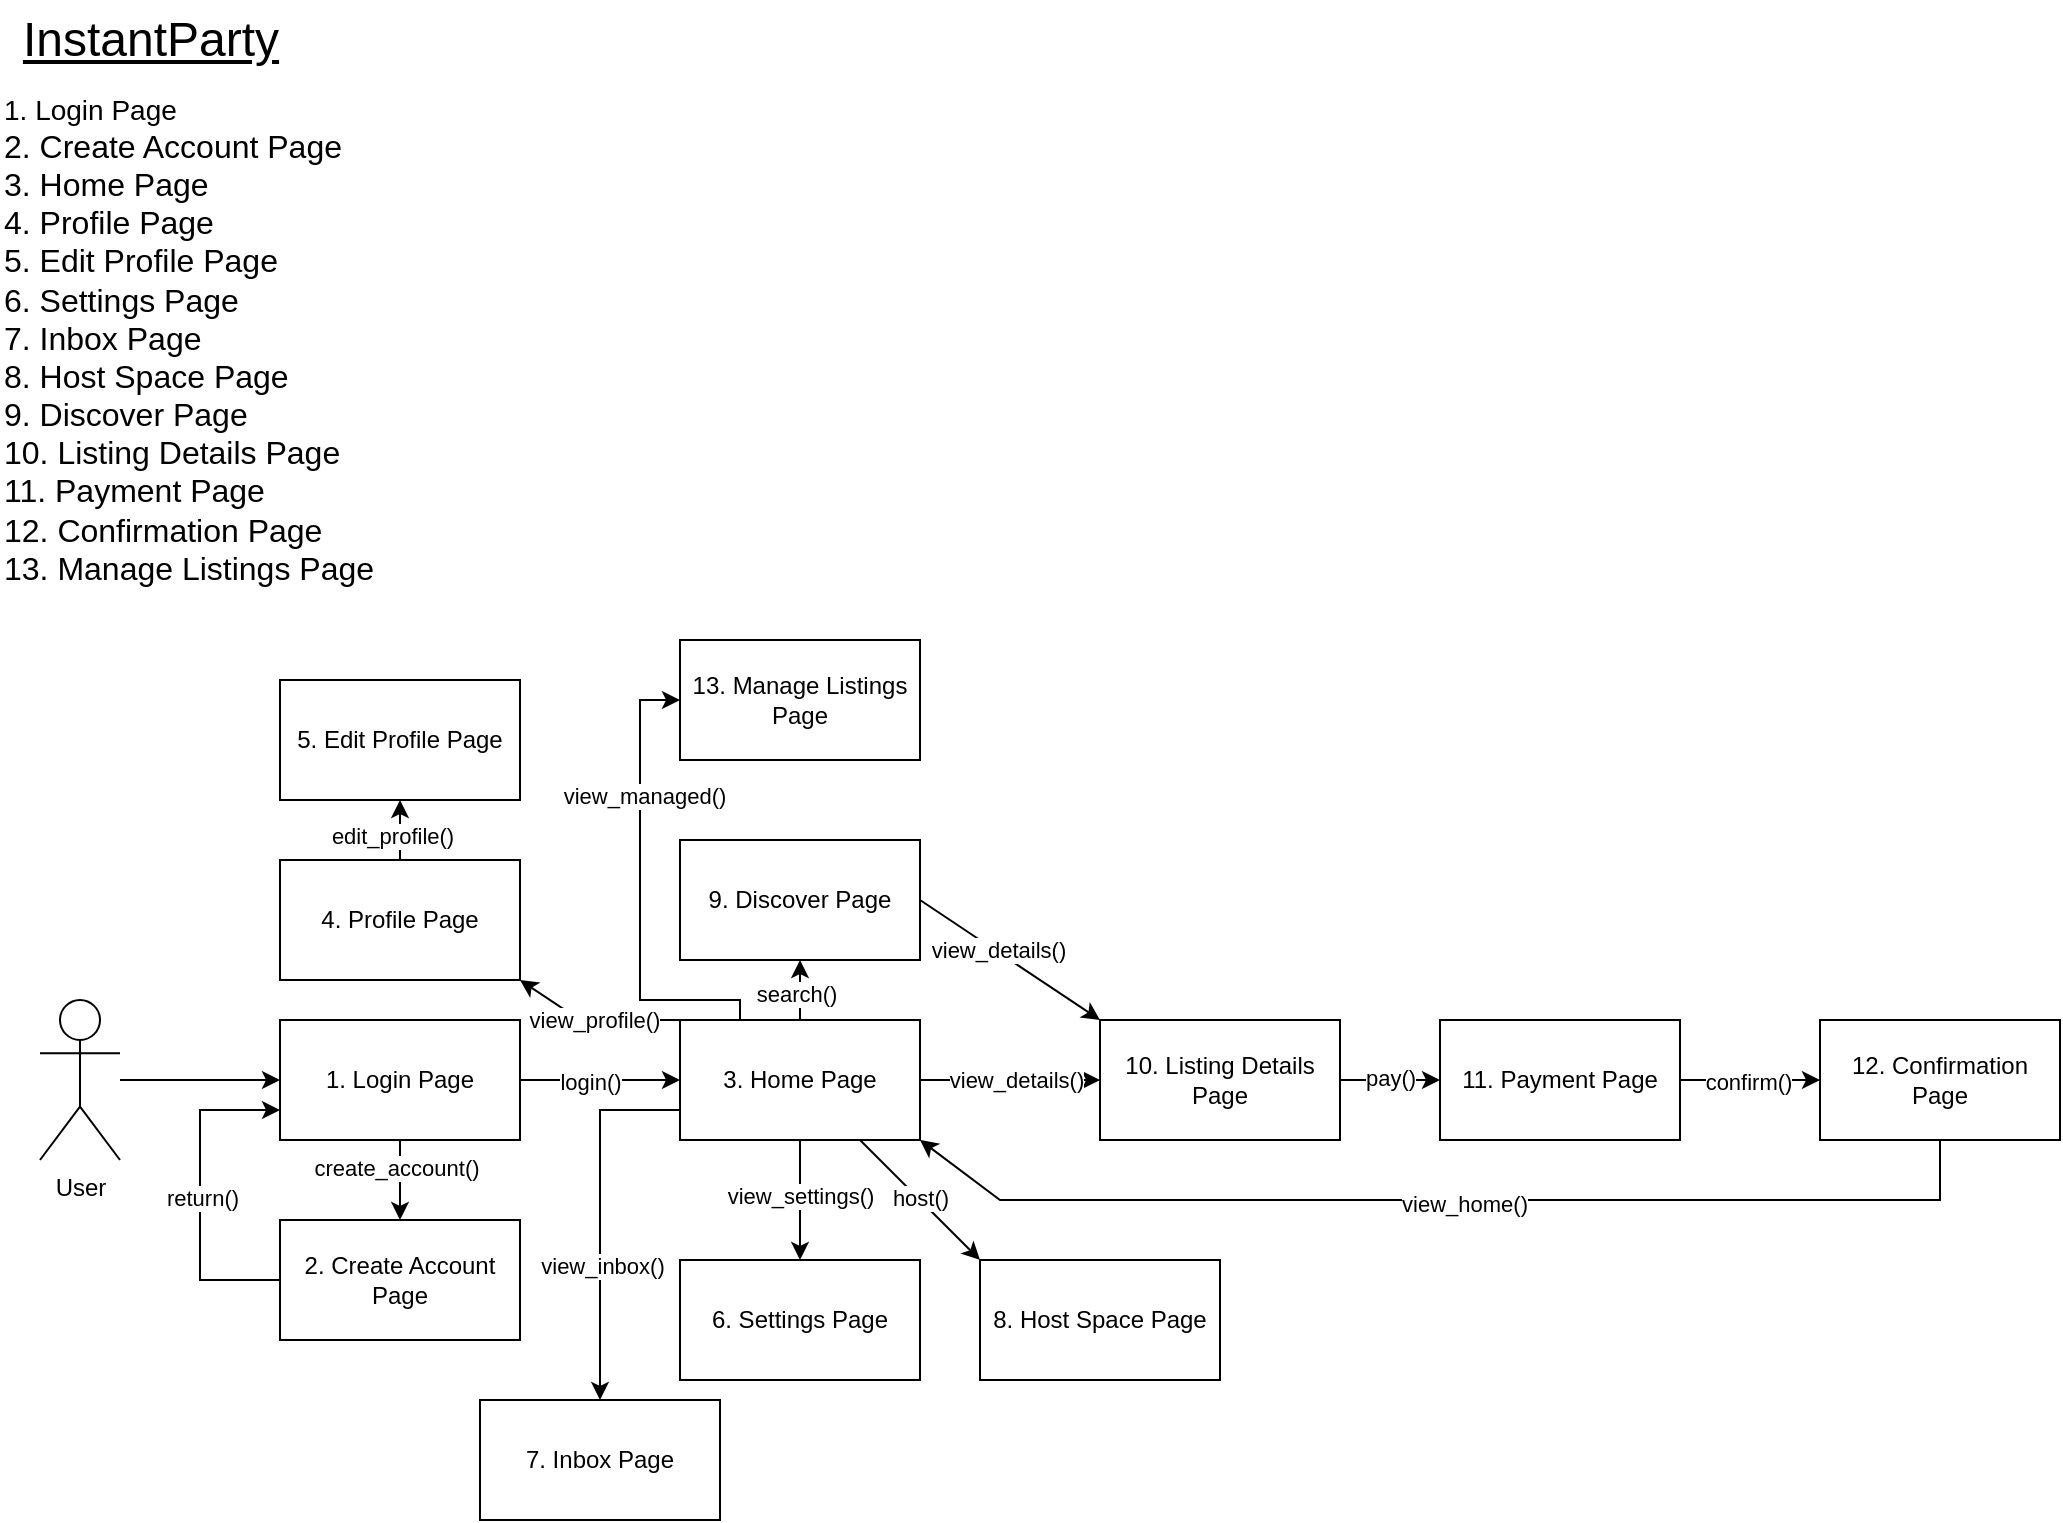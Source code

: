 <mxfile version="26.2.15">
  <diagram name="Page-1" id="a3vp5yqqWZ3ifyPowkwn">
    <mxGraphModel dx="1426" dy="751" grid="1" gridSize="10" guides="1" tooltips="1" connect="1" arrows="1" fold="1" page="1" pageScale="1" pageWidth="850" pageHeight="1100" math="0" shadow="0">
      <root>
        <mxCell id="0" />
        <mxCell id="1" parent="0" />
        <mxCell id="MhBhhNb-i-y7MWJrJnPw-1" value="User" style="shape=umlActor;verticalLabelPosition=bottom;verticalAlign=top;html=1;outlineConnect=0;" parent="1" vertex="1">
          <mxGeometry x="20" y="500" width="40" height="80" as="geometry" />
        </mxCell>
        <mxCell id="MhBhhNb-i-y7MWJrJnPw-4" value="1. Login Page" style="rounded=0;whiteSpace=wrap;html=1;" parent="1" vertex="1">
          <mxGeometry x="140" y="510" width="120" height="60" as="geometry" />
        </mxCell>
        <mxCell id="MhBhhNb-i-y7MWJrJnPw-5" value="" style="endArrow=classic;html=1;rounded=0;entryX=0;entryY=0.5;entryDx=0;entryDy=0;" parent="1" source="MhBhhNb-i-y7MWJrJnPw-1" target="MhBhhNb-i-y7MWJrJnPw-4" edge="1">
          <mxGeometry width="50" height="50" relative="1" as="geometry">
            <mxPoint x="380" y="490" as="sourcePoint" />
            <mxPoint x="430" y="440" as="targetPoint" />
          </mxGeometry>
        </mxCell>
        <mxCell id="MhBhhNb-i-y7MWJrJnPw-6" value="3. Home Page" style="rounded=0;whiteSpace=wrap;html=1;" parent="1" vertex="1">
          <mxGeometry x="340" y="510" width="120" height="60" as="geometry" />
        </mxCell>
        <mxCell id="MhBhhNb-i-y7MWJrJnPw-7" value="" style="endArrow=classic;html=1;rounded=0;exitX=1;exitY=0.5;exitDx=0;exitDy=0;entryX=0;entryY=0.5;entryDx=0;entryDy=0;" parent="1" source="MhBhhNb-i-y7MWJrJnPw-4" target="MhBhhNb-i-y7MWJrJnPw-6" edge="1">
          <mxGeometry width="50" height="50" relative="1" as="geometry">
            <mxPoint x="380" y="490" as="sourcePoint" />
            <mxPoint x="430" y="440" as="targetPoint" />
          </mxGeometry>
        </mxCell>
        <mxCell id="MhBhhNb-i-y7MWJrJnPw-8" value="login()" style="edgeLabel;html=1;align=center;verticalAlign=middle;resizable=0;points=[];" parent="MhBhhNb-i-y7MWJrJnPw-7" vertex="1" connectable="0">
          <mxGeometry x="-0.125" y="-1" relative="1" as="geometry">
            <mxPoint as="offset" />
          </mxGeometry>
        </mxCell>
        <mxCell id="MhBhhNb-i-y7MWJrJnPw-9" value="6. Settings Page" style="rounded=0;whiteSpace=wrap;html=1;" parent="1" vertex="1">
          <mxGeometry x="340" y="630" width="120" height="60" as="geometry" />
        </mxCell>
        <mxCell id="MhBhhNb-i-y7MWJrJnPw-10" value="" style="endArrow=classic;html=1;rounded=0;exitX=0.5;exitY=1;exitDx=0;exitDy=0;entryX=0.5;entryY=0;entryDx=0;entryDy=0;" parent="1" source="MhBhhNb-i-y7MWJrJnPw-6" target="MhBhhNb-i-y7MWJrJnPw-9" edge="1">
          <mxGeometry width="50" height="50" relative="1" as="geometry">
            <mxPoint x="380" y="590" as="sourcePoint" />
            <mxPoint x="430" y="540" as="targetPoint" />
          </mxGeometry>
        </mxCell>
        <mxCell id="MhBhhNb-i-y7MWJrJnPw-11" value="view_settings()" style="edgeLabel;html=1;align=center;verticalAlign=middle;resizable=0;points=[];" parent="MhBhhNb-i-y7MWJrJnPw-10" vertex="1" connectable="0">
          <mxGeometry x="-0.067" relative="1" as="geometry">
            <mxPoint as="offset" />
          </mxGeometry>
        </mxCell>
        <mxCell id="MhBhhNb-i-y7MWJrJnPw-13" value="9. Discover Page" style="rounded=0;whiteSpace=wrap;html=1;" parent="1" vertex="1">
          <mxGeometry x="340" y="420" width="120" height="60" as="geometry" />
        </mxCell>
        <mxCell id="MhBhhNb-i-y7MWJrJnPw-14" value="10. Listing Details Page" style="rounded=0;whiteSpace=wrap;html=1;" parent="1" vertex="1">
          <mxGeometry x="550" y="510" width="120" height="60" as="geometry" />
        </mxCell>
        <mxCell id="MhBhhNb-i-y7MWJrJnPw-15" value="" style="endArrow=classic;html=1;rounded=0;exitX=1;exitY=0.5;exitDx=0;exitDy=0;entryX=0;entryY=0.5;entryDx=0;entryDy=0;" parent="1" source="MhBhhNb-i-y7MWJrJnPw-6" target="MhBhhNb-i-y7MWJrJnPw-14" edge="1">
          <mxGeometry width="50" height="50" relative="1" as="geometry">
            <mxPoint x="380" y="590" as="sourcePoint" />
            <mxPoint x="430" y="540" as="targetPoint" />
          </mxGeometry>
        </mxCell>
        <mxCell id="MhBhhNb-i-y7MWJrJnPw-16" value="view_details()" style="edgeLabel;html=1;align=center;verticalAlign=middle;resizable=0;points=[];" parent="MhBhhNb-i-y7MWJrJnPw-15" vertex="1" connectable="0">
          <mxGeometry x="0.05" relative="1" as="geometry">
            <mxPoint as="offset" />
          </mxGeometry>
        </mxCell>
        <mxCell id="MhBhhNb-i-y7MWJrJnPw-17" value="" style="endArrow=classic;html=1;rounded=0;exitX=0.5;exitY=0;exitDx=0;exitDy=0;entryX=0.5;entryY=1;entryDx=0;entryDy=0;" parent="1" source="MhBhhNb-i-y7MWJrJnPw-6" target="MhBhhNb-i-y7MWJrJnPw-13" edge="1">
          <mxGeometry width="50" height="50" relative="1" as="geometry">
            <mxPoint x="380" y="590" as="sourcePoint" />
            <mxPoint x="430" y="540" as="targetPoint" />
          </mxGeometry>
        </mxCell>
        <mxCell id="MhBhhNb-i-y7MWJrJnPw-18" value="search()" style="edgeLabel;html=1;align=center;verticalAlign=middle;resizable=0;points=[];" parent="MhBhhNb-i-y7MWJrJnPw-17" vertex="1" connectable="0">
          <mxGeometry x="-0.1" y="2" relative="1" as="geometry">
            <mxPoint as="offset" />
          </mxGeometry>
        </mxCell>
        <mxCell id="MhBhhNb-i-y7MWJrJnPw-19" value="" style="endArrow=classic;html=1;rounded=0;exitX=1;exitY=0.5;exitDx=0;exitDy=0;entryX=0;entryY=0;entryDx=0;entryDy=0;" parent="1" source="MhBhhNb-i-y7MWJrJnPw-13" target="MhBhhNb-i-y7MWJrJnPw-14" edge="1">
          <mxGeometry width="50" height="50" relative="1" as="geometry">
            <mxPoint x="380" y="590" as="sourcePoint" />
            <mxPoint x="430" y="540" as="targetPoint" />
          </mxGeometry>
        </mxCell>
        <mxCell id="MhBhhNb-i-y7MWJrJnPw-20" value="view_details()" style="edgeLabel;html=1;align=center;verticalAlign=middle;resizable=0;points=[];" parent="MhBhhNb-i-y7MWJrJnPw-19" vertex="1" connectable="0">
          <mxGeometry x="-0.157" y="1" relative="1" as="geometry">
            <mxPoint as="offset" />
          </mxGeometry>
        </mxCell>
        <mxCell id="MhBhhNb-i-y7MWJrJnPw-21" value="11. Payment Page" style="rounded=0;whiteSpace=wrap;html=1;" parent="1" vertex="1">
          <mxGeometry x="720" y="510" width="120" height="60" as="geometry" />
        </mxCell>
        <mxCell id="MhBhhNb-i-y7MWJrJnPw-22" value="" style="endArrow=classic;html=1;rounded=0;exitX=1;exitY=0.5;exitDx=0;exitDy=0;entryX=0;entryY=0.5;entryDx=0;entryDy=0;" parent="1" source="MhBhhNb-i-y7MWJrJnPw-14" target="MhBhhNb-i-y7MWJrJnPw-21" edge="1">
          <mxGeometry width="50" height="50" relative="1" as="geometry">
            <mxPoint x="380" y="590" as="sourcePoint" />
            <mxPoint x="430" y="540" as="targetPoint" />
          </mxGeometry>
        </mxCell>
        <mxCell id="MhBhhNb-i-y7MWJrJnPw-23" value="pay()" style="edgeLabel;html=1;align=center;verticalAlign=middle;resizable=0;points=[];" parent="MhBhhNb-i-y7MWJrJnPw-22" vertex="1" connectable="0">
          <mxGeometry y="1" relative="1" as="geometry">
            <mxPoint as="offset" />
          </mxGeometry>
        </mxCell>
        <mxCell id="MhBhhNb-i-y7MWJrJnPw-24" value="" style="endArrow=classic;html=1;rounded=0;exitX=1;exitY=0.5;exitDx=0;exitDy=0;" parent="1" source="MhBhhNb-i-y7MWJrJnPw-21" target="MhBhhNb-i-y7MWJrJnPw-25" edge="1">
          <mxGeometry width="50" height="50" relative="1" as="geometry">
            <mxPoint x="380" y="590" as="sourcePoint" />
            <mxPoint x="980" y="540" as="targetPoint" />
          </mxGeometry>
        </mxCell>
        <mxCell id="MhBhhNb-i-y7MWJrJnPw-47" value="confirm()" style="edgeLabel;html=1;align=center;verticalAlign=middle;resizable=0;points=[];" parent="MhBhhNb-i-y7MWJrJnPw-24" vertex="1" connectable="0">
          <mxGeometry x="-0.05" y="-1" relative="1" as="geometry">
            <mxPoint as="offset" />
          </mxGeometry>
        </mxCell>
        <mxCell id="MhBhhNb-i-y7MWJrJnPw-25" value="12. Confirmation Page" style="rounded=0;whiteSpace=wrap;html=1;" parent="1" vertex="1">
          <mxGeometry x="910" y="510" width="120" height="60" as="geometry" />
        </mxCell>
        <mxCell id="MhBhhNb-i-y7MWJrJnPw-26" value="" style="endArrow=classic;html=1;rounded=0;exitX=0.5;exitY=1;exitDx=0;exitDy=0;entryX=1;entryY=1;entryDx=0;entryDy=0;" parent="1" source="MhBhhNb-i-y7MWJrJnPw-25" target="MhBhhNb-i-y7MWJrJnPw-6" edge="1">
          <mxGeometry width="50" height="50" relative="1" as="geometry">
            <mxPoint x="430" y="590" as="sourcePoint" />
            <mxPoint x="480" y="540" as="targetPoint" />
            <Array as="points">
              <mxPoint x="970" y="600" />
              <mxPoint x="500" y="600" />
            </Array>
          </mxGeometry>
        </mxCell>
        <mxCell id="MhBhhNb-i-y7MWJrJnPw-27" value="view_home()" style="edgeLabel;html=1;align=center;verticalAlign=middle;resizable=0;points=[];" parent="MhBhhNb-i-y7MWJrJnPw-26" vertex="1" connectable="0">
          <mxGeometry x="-0.025" y="2" relative="1" as="geometry">
            <mxPoint as="offset" />
          </mxGeometry>
        </mxCell>
        <mxCell id="MhBhhNb-i-y7MWJrJnPw-28" value="view_profile()" style="endArrow=classic;html=1;rounded=0;exitX=0;exitY=0;exitDx=0;exitDy=0;entryX=1;entryY=1;entryDx=0;entryDy=0;" parent="1" source="MhBhhNb-i-y7MWJrJnPw-6" target="MhBhhNb-i-y7MWJrJnPw-29" edge="1">
          <mxGeometry width="50" height="50" relative="1" as="geometry">
            <mxPoint x="430" y="590" as="sourcePoint" />
            <mxPoint x="260" y="460" as="targetPoint" />
            <Array as="points">
              <mxPoint x="290" y="510" />
            </Array>
          </mxGeometry>
        </mxCell>
        <mxCell id="MhBhhNb-i-y7MWJrJnPw-29" value="4. Profile Page" style="rounded=0;whiteSpace=wrap;html=1;" parent="1" vertex="1">
          <mxGeometry x="140" y="430" width="120" height="60" as="geometry" />
        </mxCell>
        <mxCell id="MhBhhNb-i-y7MWJrJnPw-30" value="" style="endArrow=classic;html=1;rounded=0;exitX=0.5;exitY=0;exitDx=0;exitDy=0;entryX=0.5;entryY=1;entryDx=0;entryDy=0;" parent="1" source="MhBhhNb-i-y7MWJrJnPw-29" target="MhBhhNb-i-y7MWJrJnPw-32" edge="1">
          <mxGeometry width="50" height="50" relative="1" as="geometry">
            <mxPoint x="430" y="590" as="sourcePoint" />
            <mxPoint x="200" y="340" as="targetPoint" />
          </mxGeometry>
        </mxCell>
        <mxCell id="MhBhhNb-i-y7MWJrJnPw-33" value="edit_profile()" style="edgeLabel;html=1;align=center;verticalAlign=middle;resizable=0;points=[];" parent="MhBhhNb-i-y7MWJrJnPw-30" vertex="1" connectable="0">
          <mxGeometry x="-0.167" y="4" relative="1" as="geometry">
            <mxPoint as="offset" />
          </mxGeometry>
        </mxCell>
        <mxCell id="MhBhhNb-i-y7MWJrJnPw-32" value="5. Edit Profile Page" style="rounded=0;whiteSpace=wrap;html=1;" parent="1" vertex="1">
          <mxGeometry x="140" y="340" width="120" height="60" as="geometry" />
        </mxCell>
        <mxCell id="MhBhhNb-i-y7MWJrJnPw-34" value="" style="endArrow=classic;html=1;rounded=0;exitX=0.5;exitY=1;exitDx=0;exitDy=0;entryX=0.5;entryY=0;entryDx=0;entryDy=0;" parent="1" source="MhBhhNb-i-y7MWJrJnPw-4" target="MhBhhNb-i-y7MWJrJnPw-35" edge="1">
          <mxGeometry width="50" height="50" relative="1" as="geometry">
            <mxPoint x="430" y="590" as="sourcePoint" />
            <mxPoint x="200" y="630" as="targetPoint" />
          </mxGeometry>
        </mxCell>
        <mxCell id="MhBhhNb-i-y7MWJrJnPw-36" value="create_account()" style="edgeLabel;html=1;align=center;verticalAlign=middle;resizable=0;points=[];" parent="MhBhhNb-i-y7MWJrJnPw-34" vertex="1" connectable="0">
          <mxGeometry x="-0.3" y="-2" relative="1" as="geometry">
            <mxPoint as="offset" />
          </mxGeometry>
        </mxCell>
        <mxCell id="MhBhhNb-i-y7MWJrJnPw-35" value="2. Create Account Page" style="rounded=0;whiteSpace=wrap;html=1;" parent="1" vertex="1">
          <mxGeometry x="140" y="610" width="120" height="60" as="geometry" />
        </mxCell>
        <mxCell id="MhBhhNb-i-y7MWJrJnPw-37" value="" style="endArrow=classic;html=1;rounded=0;exitX=0;exitY=0.5;exitDx=0;exitDy=0;entryX=0;entryY=0.75;entryDx=0;entryDy=0;" parent="1" source="MhBhhNb-i-y7MWJrJnPw-35" target="MhBhhNb-i-y7MWJrJnPw-4" edge="1">
          <mxGeometry width="50" height="50" relative="1" as="geometry">
            <mxPoint x="430" y="590" as="sourcePoint" />
            <mxPoint x="480" y="540" as="targetPoint" />
            <Array as="points">
              <mxPoint x="100" y="640" />
              <mxPoint x="100" y="555" />
            </Array>
          </mxGeometry>
        </mxCell>
        <mxCell id="MhBhhNb-i-y7MWJrJnPw-38" value="return()" style="edgeLabel;html=1;align=center;verticalAlign=middle;resizable=0;points=[];" parent="MhBhhNb-i-y7MWJrJnPw-37" vertex="1" connectable="0">
          <mxGeometry x="-0.016" y="-1" relative="1" as="geometry">
            <mxPoint as="offset" />
          </mxGeometry>
        </mxCell>
        <mxCell id="MhBhhNb-i-y7MWJrJnPw-39" value="" style="endArrow=classic;html=1;rounded=0;exitX=0;exitY=0.75;exitDx=0;exitDy=0;" parent="1" source="MhBhhNb-i-y7MWJrJnPw-6" target="MhBhhNb-i-y7MWJrJnPw-41" edge="1">
          <mxGeometry width="50" height="50" relative="1" as="geometry">
            <mxPoint x="430" y="590" as="sourcePoint" />
            <mxPoint x="300" y="700" as="targetPoint" />
            <Array as="points">
              <mxPoint x="300" y="555" />
            </Array>
          </mxGeometry>
        </mxCell>
        <mxCell id="MhBhhNb-i-y7MWJrJnPw-40" value="view_inbox()" style="edgeLabel;html=1;align=center;verticalAlign=middle;resizable=0;points=[];" parent="MhBhhNb-i-y7MWJrJnPw-39" vertex="1" connectable="0">
          <mxGeometry x="0.276" y="1" relative="1" as="geometry">
            <mxPoint as="offset" />
          </mxGeometry>
        </mxCell>
        <mxCell id="MhBhhNb-i-y7MWJrJnPw-41" value="7. Inbox Page" style="rounded=0;whiteSpace=wrap;html=1;" parent="1" vertex="1">
          <mxGeometry x="240" y="700" width="120" height="60" as="geometry" />
        </mxCell>
        <mxCell id="MhBhhNb-i-y7MWJrJnPw-48" value="" style="endArrow=classic;html=1;rounded=0;exitX=0.75;exitY=1;exitDx=0;exitDy=0;entryX=0;entryY=0;entryDx=0;entryDy=0;" parent="1" source="MhBhhNb-i-y7MWJrJnPw-6" target="MhBhhNb-i-y7MWJrJnPw-49" edge="1">
          <mxGeometry width="50" height="50" relative="1" as="geometry">
            <mxPoint x="430" y="590" as="sourcePoint" />
            <mxPoint x="490" y="630" as="targetPoint" />
          </mxGeometry>
        </mxCell>
        <mxCell id="MhBhhNb-i-y7MWJrJnPw-50" value="host()" style="edgeLabel;html=1;align=center;verticalAlign=middle;resizable=0;points=[];" parent="MhBhhNb-i-y7MWJrJnPw-48" vertex="1" connectable="0">
          <mxGeometry x="-0.017" y="1" relative="1" as="geometry">
            <mxPoint as="offset" />
          </mxGeometry>
        </mxCell>
        <mxCell id="MhBhhNb-i-y7MWJrJnPw-49" value="8. Host Space Page" style="rounded=0;whiteSpace=wrap;html=1;" parent="1" vertex="1">
          <mxGeometry x="490" y="630" width="120" height="60" as="geometry" />
        </mxCell>
        <mxCell id="MhBhhNb-i-y7MWJrJnPw-51" value="&lt;font style=&quot;font-size: 24px;&quot;&gt;&lt;u&gt;InstantParty&lt;/u&gt;&lt;/font&gt;" style="text;html=1;align=center;verticalAlign=middle;resizable=0;points=[];autosize=1;strokeColor=none;fillColor=none;" parent="1" vertex="1">
          <mxGeometry width="150" height="40" as="geometry" />
        </mxCell>
        <mxCell id="MhBhhNb-i-y7MWJrJnPw-52" value="&lt;font style=&quot;font-size: 14px;&quot;&gt;1. Login Page&lt;/font&gt;&lt;div&gt;&lt;font size=&quot;3&quot; style=&quot;&quot;&gt;2. Create Account Page&lt;/font&gt;&lt;/div&gt;&lt;div&gt;&lt;font size=&quot;3&quot;&gt;3. Home Page&lt;/font&gt;&lt;/div&gt;&lt;div&gt;&lt;font size=&quot;3&quot;&gt;4. Profile Page&lt;/font&gt;&lt;/div&gt;&lt;div&gt;&lt;font size=&quot;3&quot;&gt;5. Edit Profile Page&lt;/font&gt;&lt;/div&gt;&lt;div&gt;&lt;font size=&quot;3&quot;&gt;6. Settings Page&lt;/font&gt;&lt;/div&gt;&lt;div&gt;&lt;font size=&quot;3&quot;&gt;7. Inbox Page&lt;/font&gt;&lt;/div&gt;&lt;div&gt;&lt;font size=&quot;3&quot;&gt;8. Host Space Page&lt;/font&gt;&lt;/div&gt;&lt;div&gt;&lt;font size=&quot;3&quot;&gt;9. Discover Page&lt;/font&gt;&lt;/div&gt;&lt;div&gt;&lt;font size=&quot;3&quot;&gt;10. Listing Details Page&lt;/font&gt;&lt;/div&gt;&lt;div&gt;&lt;font size=&quot;3&quot;&gt;11. Payment Page&lt;/font&gt;&lt;/div&gt;&lt;div&gt;&lt;font size=&quot;3&quot;&gt;12. Confirmation Page&lt;/font&gt;&lt;/div&gt;&lt;div&gt;&lt;font size=&quot;3&quot;&gt;13. Manage Listings Page&lt;/font&gt;&lt;/div&gt;" style="text;html=1;align=left;verticalAlign=middle;resizable=0;points=[];autosize=1;strokeColor=none;fillColor=none;" parent="1" vertex="1">
          <mxGeometry y="40" width="210" height="260" as="geometry" />
        </mxCell>
        <mxCell id="reknhK_6yHI6Savzsm0o-1" value="13. Manage Listings Page" style="rounded=0;whiteSpace=wrap;html=1;" vertex="1" parent="1">
          <mxGeometry x="340" y="320" width="120" height="60" as="geometry" />
        </mxCell>
        <mxCell id="reknhK_6yHI6Savzsm0o-2" value="" style="endArrow=classic;html=1;rounded=0;exitX=0.25;exitY=0;exitDx=0;exitDy=0;entryX=0;entryY=0.5;entryDx=0;entryDy=0;" edge="1" parent="1" source="MhBhhNb-i-y7MWJrJnPw-6" target="reknhK_6yHI6Savzsm0o-1">
          <mxGeometry width="50" height="50" relative="1" as="geometry">
            <mxPoint x="620" y="570" as="sourcePoint" />
            <mxPoint x="670" y="520" as="targetPoint" />
            <Array as="points">
              <mxPoint x="370" y="500" />
              <mxPoint x="320" y="500" />
              <mxPoint x="320" y="350" />
            </Array>
          </mxGeometry>
        </mxCell>
        <mxCell id="reknhK_6yHI6Savzsm0o-3" value="view_managed()" style="edgeLabel;html=1;align=center;verticalAlign=middle;resizable=0;points=[];" vertex="1" connectable="0" parent="reknhK_6yHI6Savzsm0o-2">
          <mxGeometry x="0.409" y="-2" relative="1" as="geometry">
            <mxPoint as="offset" />
          </mxGeometry>
        </mxCell>
      </root>
    </mxGraphModel>
  </diagram>
</mxfile>
